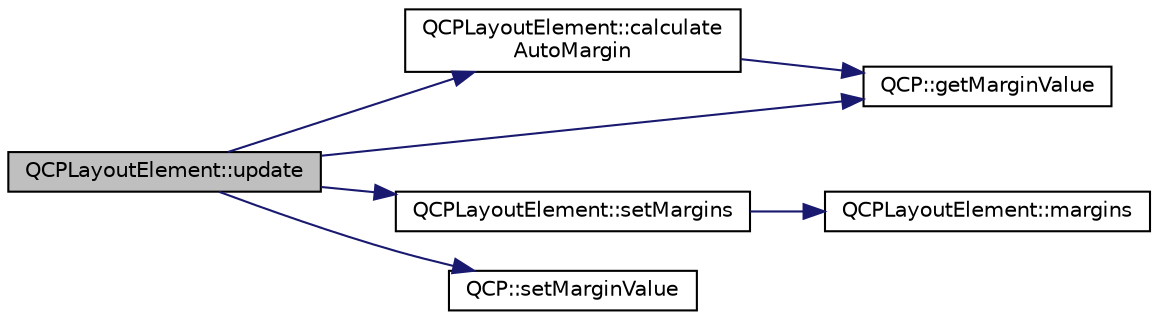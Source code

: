 digraph "QCPLayoutElement::update"
{
 // LATEX_PDF_SIZE
  edge [fontname="Helvetica",fontsize="10",labelfontname="Helvetica",labelfontsize="10"];
  node [fontname="Helvetica",fontsize="10",shape=record];
  rankdir="LR";
  Node1 [label="QCPLayoutElement::update",height=0.2,width=0.4,color="black", fillcolor="grey75", style="filled", fontcolor="black",tooltip=" "];
  Node1 -> Node2 [color="midnightblue",fontsize="10",style="solid",fontname="Helvetica"];
  Node2 [label="QCPLayoutElement::calculate\lAutoMargin",height=0.2,width=0.4,color="black", fillcolor="white", style="filled",URL="$classQCPLayoutElement.html#a005c9f0fe84bc1591a2cf2c46fd477b4",tooltip=" "];
  Node2 -> Node3 [color="midnightblue",fontsize="10",style="solid",fontname="Helvetica"];
  Node3 [label="QCP::getMarginValue",height=0.2,width=0.4,color="black", fillcolor="white", style="filled",URL="$namespaceQCP.html#a23a2679d3495c444acc26acc61e35b5b",tooltip=" "];
  Node1 -> Node3 [color="midnightblue",fontsize="10",style="solid",fontname="Helvetica"];
  Node1 -> Node4 [color="midnightblue",fontsize="10",style="solid",fontname="Helvetica"];
  Node4 [label="QCPLayoutElement::setMargins",height=0.2,width=0.4,color="black", fillcolor="white", style="filled",URL="$classQCPLayoutElement.html#a8f450b1f3f992ad576fce2c63d8b79cf",tooltip=" "];
  Node4 -> Node5 [color="midnightblue",fontsize="10",style="solid",fontname="Helvetica"];
  Node5 [label="QCPLayoutElement::margins",height=0.2,width=0.4,color="black", fillcolor="white", style="filled",URL="$classQCPLayoutElement.html#af4ac9450aa2d60863bf3a8ea0c940c9d",tooltip=" "];
  Node1 -> Node6 [color="midnightblue",fontsize="10",style="solid",fontname="Helvetica"];
  Node6 [label="QCP::setMarginValue",height=0.2,width=0.4,color="black", fillcolor="white", style="filled",URL="$namespaceQCP.html#afbf6e3084c108f2bb4372107945ee82f",tooltip=" "];
}
